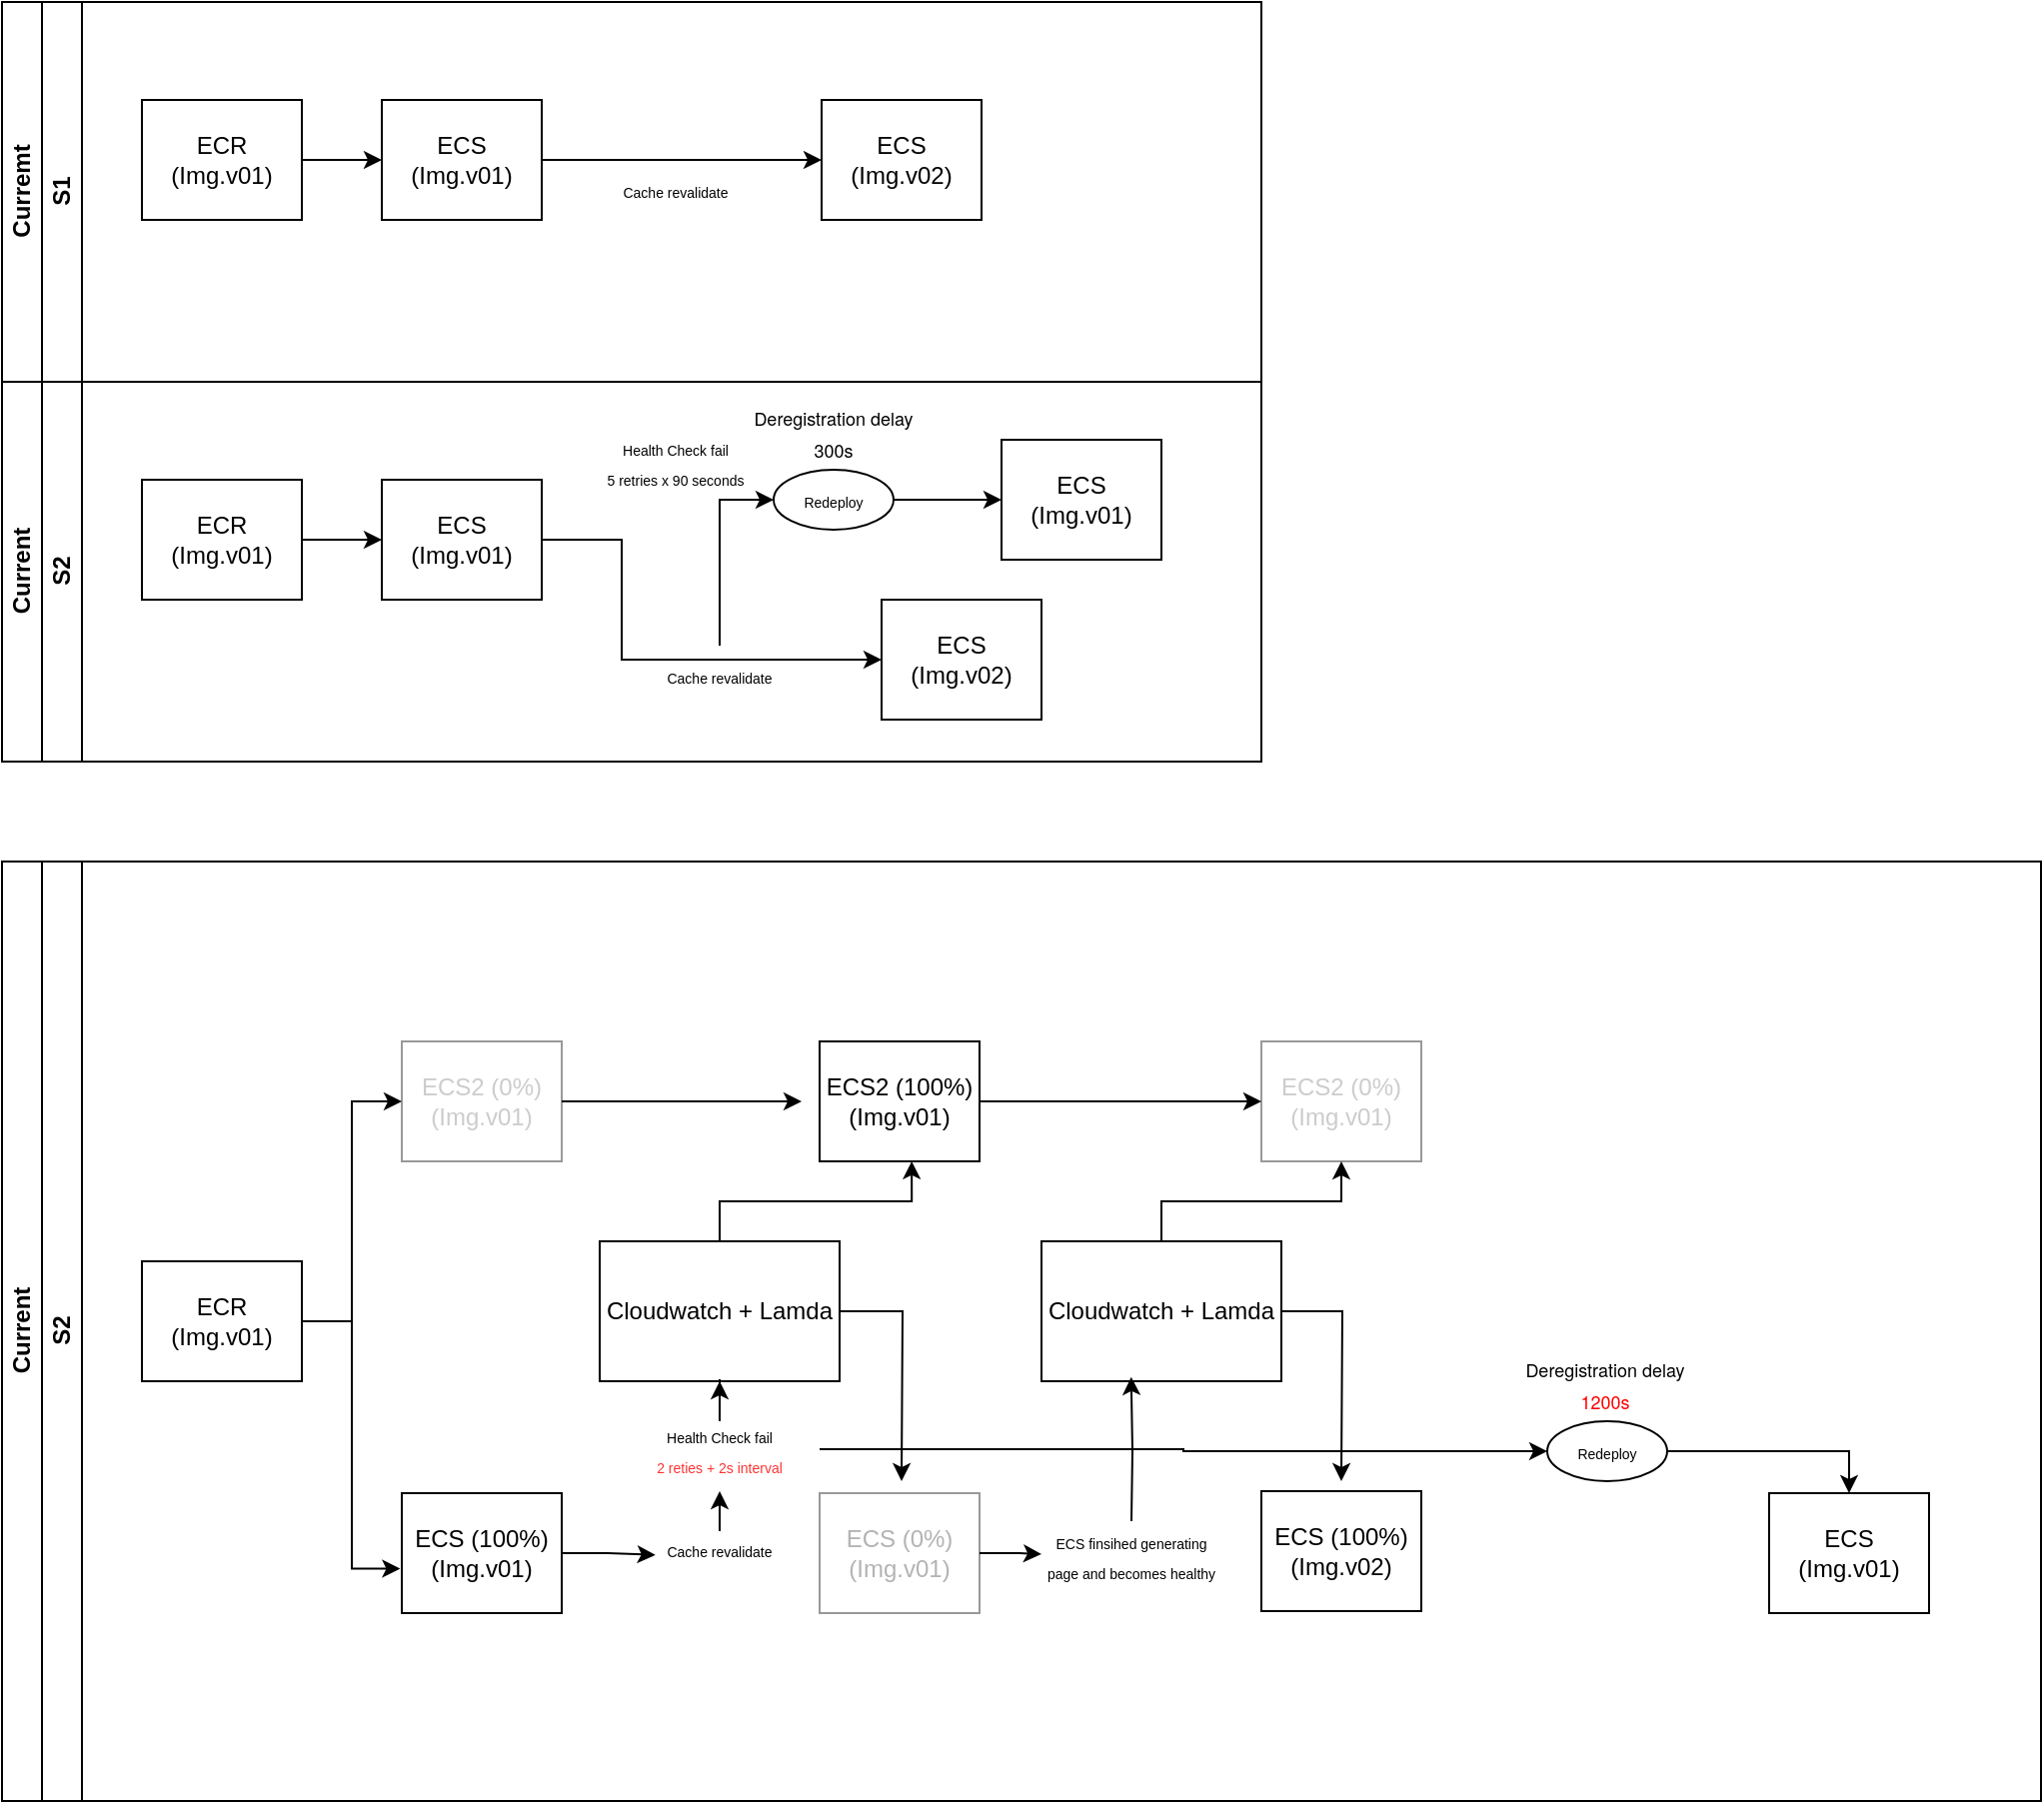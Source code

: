 <mxfile version="24.6.5" type="github">
  <diagram id="prtHgNgQTEPvFCAcTncT" name="Page-1">
    <mxGraphModel dx="1140" dy="1855" grid="1" gridSize="10" guides="1" tooltips="1" connect="1" arrows="1" fold="1" page="1" pageScale="1" pageWidth="827" pageHeight="1169" math="0" shadow="0">
      <root>
        <mxCell id="0" />
        <mxCell id="1" parent="0" />
        <mxCell id="dNxyNK7c78bLwvsdeMH5-19" value="Current" style="swimlane;html=1;childLayout=stackLayout;resizeParent=1;resizeParentMax=0;horizontal=0;startSize=20;horizontalStack=0;" parent="1" vertex="1">
          <mxGeometry x="110" y="120" width="630" height="190" as="geometry" />
        </mxCell>
        <mxCell id="dNxyNK7c78bLwvsdeMH5-20" value="S2" style="swimlane;html=1;startSize=20;horizontal=0;" parent="dNxyNK7c78bLwvsdeMH5-19" vertex="1">
          <mxGeometry x="20" width="610" height="190" as="geometry" />
        </mxCell>
        <mxCell id="dNxyNK7c78bLwvsdeMH5-33" value="" style="edgeStyle=orthogonalEdgeStyle;rounded=0;orthogonalLoop=1;jettySize=auto;html=1;endArrow=classic;endFill=1;entryX=0;entryY=0.5;entryDx=0;entryDy=0;" parent="dNxyNK7c78bLwvsdeMH5-20" source="dNxyNK7c78bLwvsdeMH5-30" target="lATs7HeU2N2NCyXd-QuW-41" edge="1">
          <mxGeometry relative="1" as="geometry">
            <mxPoint x="370" y="79" as="targetPoint" />
            <Array as="points">
              <mxPoint x="290" y="79" />
              <mxPoint x="290" y="139" />
            </Array>
          </mxGeometry>
        </mxCell>
        <mxCell id="dNxyNK7c78bLwvsdeMH5-30" value="ECS&lt;br&gt;(Img.v01)" style="rounded=0;whiteSpace=wrap;html=1;fontFamily=Helvetica;fontSize=12;fontColor=#000000;align=center;" parent="dNxyNK7c78bLwvsdeMH5-20" vertex="1">
          <mxGeometry x="170" y="49" width="80" height="60" as="geometry" />
        </mxCell>
        <mxCell id="lATs7HeU2N2NCyXd-QuW-11" value="" style="edgeStyle=orthogonalEdgeStyle;rounded=0;orthogonalLoop=1;jettySize=auto;html=1;" edge="1" parent="dNxyNK7c78bLwvsdeMH5-20" source="dNxyNK7c78bLwvsdeMH5-24" target="dNxyNK7c78bLwvsdeMH5-30">
          <mxGeometry relative="1" as="geometry" />
        </mxCell>
        <mxCell id="dNxyNK7c78bLwvsdeMH5-24" value="ECR&lt;br&gt;(Img.v01)" style="rounded=0;whiteSpace=wrap;html=1;fontFamily=Helvetica;fontSize=12;fontColor=#000000;align=center;" parent="dNxyNK7c78bLwvsdeMH5-20" vertex="1">
          <mxGeometry x="50" y="49" width="80" height="60" as="geometry" />
        </mxCell>
        <mxCell id="lATs7HeU2N2NCyXd-QuW-41" value="ECS&lt;br&gt;(Img.v02)" style="rounded=0;whiteSpace=wrap;html=1;fontFamily=Helvetica;fontSize=12;fontColor=#000000;align=center;" vertex="1" parent="dNxyNK7c78bLwvsdeMH5-20">
          <mxGeometry x="420" y="109" width="80" height="60" as="geometry" />
        </mxCell>
        <mxCell id="lATs7HeU2N2NCyXd-QuW-94" style="edgeStyle=orthogonalEdgeStyle;rounded=0;orthogonalLoop=1;jettySize=auto;html=1;entryX=0;entryY=0.5;entryDx=0;entryDy=0;" edge="1" parent="dNxyNK7c78bLwvsdeMH5-20" source="lATs7HeU2N2NCyXd-QuW-42" target="lATs7HeU2N2NCyXd-QuW-66">
          <mxGeometry relative="1" as="geometry" />
        </mxCell>
        <mxCell id="lATs7HeU2N2NCyXd-QuW-42" value="&lt;font style=&quot;font-size: 7px;&quot;&gt;Cache revalidate&lt;/font&gt;" style="text;html=1;align=center;verticalAlign=middle;whiteSpace=wrap;rounded=0;" vertex="1" parent="dNxyNK7c78bLwvsdeMH5-20">
          <mxGeometry x="306" y="132" width="66" height="30" as="geometry" />
        </mxCell>
        <mxCell id="lATs7HeU2N2NCyXd-QuW-51" value="ECS&lt;br&gt;(Img.v01)" style="rounded=0;whiteSpace=wrap;html=1;fontFamily=Helvetica;fontSize=12;fontColor=#000000;align=center;" vertex="1" parent="dNxyNK7c78bLwvsdeMH5-20">
          <mxGeometry x="480" y="29" width="80" height="60" as="geometry" />
        </mxCell>
        <mxCell id="lATs7HeU2N2NCyXd-QuW-53" value="&lt;font style=&quot;font-size: 7px;&quot;&gt;Health Check fail&lt;br&gt;5 retries x 90 seconds&lt;/font&gt;" style="text;html=1;align=center;verticalAlign=middle;whiteSpace=wrap;rounded=0;" vertex="1" parent="dNxyNK7c78bLwvsdeMH5-20">
          <mxGeometry x="267" y="25" width="100" height="30" as="geometry" />
        </mxCell>
        <mxCell id="lATs7HeU2N2NCyXd-QuW-68" style="edgeStyle=orthogonalEdgeStyle;rounded=0;orthogonalLoop=1;jettySize=auto;html=1;entryX=0;entryY=0.5;entryDx=0;entryDy=0;" edge="1" parent="dNxyNK7c78bLwvsdeMH5-20" source="lATs7HeU2N2NCyXd-QuW-66" target="lATs7HeU2N2NCyXd-QuW-51">
          <mxGeometry relative="1" as="geometry" />
        </mxCell>
        <mxCell id="lATs7HeU2N2NCyXd-QuW-66" value="&lt;p style=&quot;line-height: 0%;&quot;&gt;&lt;font style=&quot;font-size: 7px;&quot;&gt;Redeploy&lt;/font&gt;&lt;/p&gt;" style="ellipse;whiteSpace=wrap;html=1;" vertex="1" parent="dNxyNK7c78bLwvsdeMH5-20">
          <mxGeometry x="366" y="44" width="60" height="30" as="geometry" />
        </mxCell>
        <mxCell id="lATs7HeU2N2NCyXd-QuW-90" value="&lt;span style=&quot;font-family: &amp;quot;Amazon Ember&amp;quot;, &amp;quot;Helvetica Neue&amp;quot;, Roboto, Arial, sans-serif; text-align: start; background-color: rgb(255, 255, 255);&quot;&gt;&lt;font style=&quot;font-size: 9px;&quot;&gt;Deregistration delay&lt;br&gt;300s&lt;/font&gt;&lt;/span&gt;" style="text;html=1;align=center;verticalAlign=middle;whiteSpace=wrap;rounded=0;" vertex="1" parent="dNxyNK7c78bLwvsdeMH5-20">
          <mxGeometry x="346" y="10" width="100" height="30" as="geometry" />
        </mxCell>
        <mxCell id="lATs7HeU2N2NCyXd-QuW-54" value="Curremt" style="swimlane;html=1;childLayout=stackLayout;resizeParent=1;resizeParentMax=0;horizontal=0;startSize=20;horizontalStack=0;" vertex="1" parent="1">
          <mxGeometry x="110" y="-70" width="630" height="190" as="geometry" />
        </mxCell>
        <mxCell id="lATs7HeU2N2NCyXd-QuW-55" value="S1" style="swimlane;html=1;startSize=20;horizontal=0;" vertex="1" parent="lATs7HeU2N2NCyXd-QuW-54">
          <mxGeometry x="20" width="610" height="190" as="geometry" />
        </mxCell>
        <mxCell id="lATs7HeU2N2NCyXd-QuW-56" value="" style="edgeStyle=orthogonalEdgeStyle;rounded=0;orthogonalLoop=1;jettySize=auto;html=1;endArrow=classic;endFill=1;entryX=0;entryY=0.5;entryDx=0;entryDy=0;" edge="1" parent="lATs7HeU2N2NCyXd-QuW-55" source="lATs7HeU2N2NCyXd-QuW-58" target="lATs7HeU2N2NCyXd-QuW-61">
          <mxGeometry relative="1" as="geometry">
            <mxPoint x="370" y="79" as="targetPoint" />
            <Array as="points">
              <mxPoint x="390" y="79" />
            </Array>
          </mxGeometry>
        </mxCell>
        <mxCell id="lATs7HeU2N2NCyXd-QuW-58" value="ECS&lt;br&gt;(Img.v01)" style="rounded=0;whiteSpace=wrap;html=1;fontFamily=Helvetica;fontSize=12;fontColor=#000000;align=center;" vertex="1" parent="lATs7HeU2N2NCyXd-QuW-55">
          <mxGeometry x="170" y="49" width="80" height="60" as="geometry" />
        </mxCell>
        <mxCell id="lATs7HeU2N2NCyXd-QuW-59" value="" style="edgeStyle=orthogonalEdgeStyle;rounded=0;orthogonalLoop=1;jettySize=auto;html=1;" edge="1" parent="lATs7HeU2N2NCyXd-QuW-55" source="lATs7HeU2N2NCyXd-QuW-60" target="lATs7HeU2N2NCyXd-QuW-58">
          <mxGeometry relative="1" as="geometry" />
        </mxCell>
        <mxCell id="lATs7HeU2N2NCyXd-QuW-60" value="ECR&lt;br&gt;(Img.v01)" style="rounded=0;whiteSpace=wrap;html=1;fontFamily=Helvetica;fontSize=12;fontColor=#000000;align=center;" vertex="1" parent="lATs7HeU2N2NCyXd-QuW-55">
          <mxGeometry x="50" y="49" width="80" height="60" as="geometry" />
        </mxCell>
        <mxCell id="lATs7HeU2N2NCyXd-QuW-61" value="ECS&lt;br&gt;(Img.v02)" style="rounded=0;whiteSpace=wrap;html=1;fontFamily=Helvetica;fontSize=12;fontColor=#000000;align=center;" vertex="1" parent="lATs7HeU2N2NCyXd-QuW-55">
          <mxGeometry x="390" y="49" width="80" height="60" as="geometry" />
        </mxCell>
        <mxCell id="lATs7HeU2N2NCyXd-QuW-62" value="&lt;font style=&quot;font-size: 7px;&quot;&gt;Cache revalidate&lt;/font&gt;" style="text;html=1;align=center;verticalAlign=middle;whiteSpace=wrap;rounded=0;" vertex="1" parent="lATs7HeU2N2NCyXd-QuW-55">
          <mxGeometry x="284" y="79" width="66" height="30" as="geometry" />
        </mxCell>
        <mxCell id="lATs7HeU2N2NCyXd-QuW-69" value="Current" style="swimlane;html=1;childLayout=stackLayout;resizeParent=1;resizeParentMax=0;horizontal=0;startSize=20;horizontalStack=0;" vertex="1" parent="1">
          <mxGeometry x="110" y="360" width="1020" height="470" as="geometry" />
        </mxCell>
        <mxCell id="lATs7HeU2N2NCyXd-QuW-70" value="S2" style="swimlane;html=1;startSize=20;horizontal=0;" vertex="1" parent="lATs7HeU2N2NCyXd-QuW-69">
          <mxGeometry x="20" width="1000" height="470" as="geometry" />
        </mxCell>
        <mxCell id="lATs7HeU2N2NCyXd-QuW-108" style="edgeStyle=orthogonalEdgeStyle;rounded=0;orthogonalLoop=1;jettySize=auto;html=1;" edge="1" parent="lATs7HeU2N2NCyXd-QuW-70" source="lATs7HeU2N2NCyXd-QuW-73">
          <mxGeometry relative="1" as="geometry">
            <mxPoint x="380" y="120" as="targetPoint" />
          </mxGeometry>
        </mxCell>
        <mxCell id="lATs7HeU2N2NCyXd-QuW-73" value="&lt;font color=&quot;#cccccc&quot;&gt;ECS2 (0%)&lt;br&gt;(Img.v01)&lt;/font&gt;" style="rounded=0;whiteSpace=wrap;html=1;fontFamily=Helvetica;fontSize=12;fontColor=#000000;align=center;opacity=40;" vertex="1" parent="lATs7HeU2N2NCyXd-QuW-70">
          <mxGeometry x="180" y="90" width="80" height="60" as="geometry" />
        </mxCell>
        <mxCell id="lATs7HeU2N2NCyXd-QuW-104" style="edgeStyle=orthogonalEdgeStyle;rounded=0;orthogonalLoop=1;jettySize=auto;html=1;entryX=0;entryY=0.5;entryDx=0;entryDy=0;" edge="1" parent="lATs7HeU2N2NCyXd-QuW-70" source="lATs7HeU2N2NCyXd-QuW-75" target="lATs7HeU2N2NCyXd-QuW-73">
          <mxGeometry relative="1" as="geometry" />
        </mxCell>
        <mxCell id="lATs7HeU2N2NCyXd-QuW-75" value="ECR&lt;br&gt;(Img.v01)" style="rounded=0;whiteSpace=wrap;html=1;fontFamily=Helvetica;fontSize=12;fontColor=#000000;align=center;" vertex="1" parent="lATs7HeU2N2NCyXd-QuW-70">
          <mxGeometry x="50" y="200" width="80" height="60" as="geometry" />
        </mxCell>
        <mxCell id="lATs7HeU2N2NCyXd-QuW-76" value="ECS (100%)&lt;br&gt;(Img.v02)" style="rounded=0;whiteSpace=wrap;html=1;fontFamily=Helvetica;fontSize=12;fontColor=#000000;align=center;" vertex="1" parent="lATs7HeU2N2NCyXd-QuW-70">
          <mxGeometry x="610" y="315" width="80" height="60" as="geometry" />
        </mxCell>
        <mxCell id="lATs7HeU2N2NCyXd-QuW-118" style="edgeStyle=orthogonalEdgeStyle;rounded=0;orthogonalLoop=1;jettySize=auto;html=1;" edge="1" parent="lATs7HeU2N2NCyXd-QuW-70">
          <mxGeometry relative="1" as="geometry">
            <mxPoint x="339" y="335" as="sourcePoint" />
            <mxPoint x="339" y="315" as="targetPoint" />
          </mxGeometry>
        </mxCell>
        <mxCell id="lATs7HeU2N2NCyXd-QuW-77" value="&lt;font style=&quot;font-size: 7px;&quot;&gt;Cache revalidate&lt;/font&gt;" style="text;html=1;align=center;verticalAlign=middle;whiteSpace=wrap;rounded=0;" vertex="1" parent="lATs7HeU2N2NCyXd-QuW-70">
          <mxGeometry x="306" y="329" width="66" height="30" as="geometry" />
        </mxCell>
        <mxCell id="lATs7HeU2N2NCyXd-QuW-78" value="ECS&lt;br&gt;(Img.v01)" style="rounded=0;whiteSpace=wrap;html=1;fontFamily=Helvetica;fontSize=12;fontColor=#000000;align=center;" vertex="1" parent="lATs7HeU2N2NCyXd-QuW-70">
          <mxGeometry x="864" y="316" width="80" height="60" as="geometry" />
        </mxCell>
        <mxCell id="lATs7HeU2N2NCyXd-QuW-127" style="edgeStyle=orthogonalEdgeStyle;rounded=0;orthogonalLoop=1;jettySize=auto;html=1;entryX=0;entryY=0.5;entryDx=0;entryDy=0;" edge="1" parent="lATs7HeU2N2NCyXd-QuW-70" source="lATs7HeU2N2NCyXd-QuW-79" target="lATs7HeU2N2NCyXd-QuW-81">
          <mxGeometry relative="1" as="geometry" />
        </mxCell>
        <mxCell id="lATs7HeU2N2NCyXd-QuW-79" value="&lt;font style=&quot;font-size: 7px;&quot;&gt;Health Check fail&lt;br&gt;&lt;font color=&quot;#ff3333&quot;&gt;2 reties + 2s interval&lt;/font&gt;&lt;/font&gt;" style="text;html=1;align=center;verticalAlign=middle;whiteSpace=wrap;rounded=0;" vertex="1" parent="lATs7HeU2N2NCyXd-QuW-70">
          <mxGeometry x="289" y="279" width="100" height="30" as="geometry" />
        </mxCell>
        <mxCell id="lATs7HeU2N2NCyXd-QuW-129" style="edgeStyle=orthogonalEdgeStyle;rounded=0;orthogonalLoop=1;jettySize=auto;html=1;entryX=0.5;entryY=0;entryDx=0;entryDy=0;" edge="1" parent="lATs7HeU2N2NCyXd-QuW-70" source="lATs7HeU2N2NCyXd-QuW-81" target="lATs7HeU2N2NCyXd-QuW-78">
          <mxGeometry relative="1" as="geometry" />
        </mxCell>
        <mxCell id="lATs7HeU2N2NCyXd-QuW-81" value="&lt;p style=&quot;line-height: 0%;&quot;&gt;&lt;font style=&quot;font-size: 7px;&quot;&gt;Redeploy&lt;/font&gt;&lt;/p&gt;" style="ellipse;whiteSpace=wrap;html=1;" vertex="1" parent="lATs7HeU2N2NCyXd-QuW-70">
          <mxGeometry x="753" y="280" width="60" height="30" as="geometry" />
        </mxCell>
        <mxCell id="lATs7HeU2N2NCyXd-QuW-91" value="&lt;span style=&quot;font-family: &amp;quot;Amazon Ember&amp;quot;, &amp;quot;Helvetica Neue&amp;quot;, Roboto, Arial, sans-serif; text-align: start; background-color: rgb(255, 255, 255);&quot;&gt;&lt;font style=&quot;font-size: 9px;&quot;&gt;Deregistration delay&lt;br&gt;&lt;font color=&quot;#ff0000&quot;&gt;1200s&lt;/font&gt;&lt;/font&gt;&lt;/span&gt;" style="text;html=1;align=center;verticalAlign=middle;whiteSpace=wrap;rounded=0;" vertex="1" parent="lATs7HeU2N2NCyXd-QuW-70">
          <mxGeometry x="732" y="246" width="100" height="30" as="geometry" />
        </mxCell>
        <mxCell id="lATs7HeU2N2NCyXd-QuW-110" style="edgeStyle=orthogonalEdgeStyle;rounded=0;orthogonalLoop=1;jettySize=auto;html=1;entryX=0;entryY=0.5;entryDx=0;entryDy=0;" edge="1" parent="lATs7HeU2N2NCyXd-QuW-70" source="lATs7HeU2N2NCyXd-QuW-101" target="lATs7HeU2N2NCyXd-QuW-109">
          <mxGeometry relative="1" as="geometry" />
        </mxCell>
        <mxCell id="lATs7HeU2N2NCyXd-QuW-101" value="ECS2 (100%)&lt;br&gt;(Img.v01)" style="rounded=0;whiteSpace=wrap;html=1;fontFamily=Helvetica;fontSize=12;fontColor=#000000;align=center;" vertex="1" parent="lATs7HeU2N2NCyXd-QuW-70">
          <mxGeometry x="389" y="90" width="80" height="60" as="geometry" />
        </mxCell>
        <mxCell id="lATs7HeU2N2NCyXd-QuW-109" value="&lt;font color=&quot;#cccccc&quot;&gt;ECS2 (0%)&lt;br&gt;(Img.v01)&lt;/font&gt;" style="rounded=0;whiteSpace=wrap;html=1;fontFamily=Helvetica;fontSize=12;fontColor=#000000;align=center;opacity=40;" vertex="1" parent="lATs7HeU2N2NCyXd-QuW-70">
          <mxGeometry x="610" y="90" width="80" height="60" as="geometry" />
        </mxCell>
        <mxCell id="lATs7HeU2N2NCyXd-QuW-115" style="edgeStyle=orthogonalEdgeStyle;rounded=0;orthogonalLoop=1;jettySize=auto;html=1;entryX=0.5;entryY=1;entryDx=0;entryDy=0;" edge="1" parent="lATs7HeU2N2NCyXd-QuW-70" source="lATs7HeU2N2NCyXd-QuW-113" target="lATs7HeU2N2NCyXd-QuW-109">
          <mxGeometry relative="1" as="geometry" />
        </mxCell>
        <mxCell id="lATs7HeU2N2NCyXd-QuW-125" style="edgeStyle=orthogonalEdgeStyle;rounded=0;orthogonalLoop=1;jettySize=auto;html=1;" edge="1" parent="lATs7HeU2N2NCyXd-QuW-70" source="lATs7HeU2N2NCyXd-QuW-113">
          <mxGeometry relative="1" as="geometry">
            <mxPoint x="650" y="310" as="targetPoint" />
          </mxGeometry>
        </mxCell>
        <mxCell id="lATs7HeU2N2NCyXd-QuW-113" value="Cloudwatch + Lamda" style="rounded=0;whiteSpace=wrap;html=1;" vertex="1" parent="lATs7HeU2N2NCyXd-QuW-70">
          <mxGeometry x="500" y="190" width="120" height="70" as="geometry" />
        </mxCell>
        <mxCell id="lATs7HeU2N2NCyXd-QuW-123" style="edgeStyle=orthogonalEdgeStyle;rounded=0;orthogonalLoop=1;jettySize=auto;html=1;entryX=0;entryY=0.5;entryDx=0;entryDy=0;" edge="1" parent="lATs7HeU2N2NCyXd-QuW-70" source="lATs7HeU2N2NCyXd-QuW-119" target="lATs7HeU2N2NCyXd-QuW-122">
          <mxGeometry relative="1" as="geometry" />
        </mxCell>
        <mxCell id="lATs7HeU2N2NCyXd-QuW-119" value="&lt;font color=&quot;#b3b3b3&quot;&gt;ECS (0%)&lt;br&gt;(Img.v01)&lt;/font&gt;" style="rounded=0;whiteSpace=wrap;html=1;fontFamily=Helvetica;fontSize=12;fontColor=#000000;align=center;opacity=40;" vertex="1" parent="lATs7HeU2N2NCyXd-QuW-70">
          <mxGeometry x="389" y="316" width="80" height="60" as="geometry" />
        </mxCell>
        <mxCell id="lATs7HeU2N2NCyXd-QuW-122" value="&lt;font style=&quot;font-size: 7px;&quot;&gt;ECS finsihed generating page and becomes healthy&lt;/font&gt;" style="text;html=1;align=center;verticalAlign=middle;whiteSpace=wrap;rounded=0;" vertex="1" parent="lATs7HeU2N2NCyXd-QuW-70">
          <mxGeometry x="500" y="331" width="90" height="31" as="geometry" />
        </mxCell>
        <mxCell id="lATs7HeU2N2NCyXd-QuW-126" style="edgeStyle=orthogonalEdgeStyle;rounded=0;orthogonalLoop=1;jettySize=auto;html=1;entryX=0.374;entryY=0.97;entryDx=0;entryDy=0;entryPerimeter=0;" edge="1" parent="lATs7HeU2N2NCyXd-QuW-70" target="lATs7HeU2N2NCyXd-QuW-113">
          <mxGeometry relative="1" as="geometry">
            <mxPoint x="545" y="330" as="sourcePoint" />
          </mxGeometry>
        </mxCell>
        <mxCell id="lATs7HeU2N2NCyXd-QuW-120" style="edgeStyle=orthogonalEdgeStyle;rounded=0;orthogonalLoop=1;jettySize=auto;html=1;" edge="1" parent="1" source="lATs7HeU2N2NCyXd-QuW-98">
          <mxGeometry relative="1" as="geometry">
            <mxPoint x="560" y="670" as="targetPoint" />
          </mxGeometry>
        </mxCell>
        <mxCell id="lATs7HeU2N2NCyXd-QuW-98" value="Cloudwatch + Lamda" style="rounded=0;whiteSpace=wrap;html=1;" vertex="1" parent="1">
          <mxGeometry x="409" y="550" width="120" height="70" as="geometry" />
        </mxCell>
        <mxCell id="lATs7HeU2N2NCyXd-QuW-97" style="edgeStyle=orthogonalEdgeStyle;rounded=0;orthogonalLoop=1;jettySize=auto;html=1;" edge="1" parent="1" source="lATs7HeU2N2NCyXd-QuW-79" target="lATs7HeU2N2NCyXd-QuW-98">
          <mxGeometry relative="1" as="geometry">
            <mxPoint x="469" y="590" as="targetPoint" />
          </mxGeometry>
        </mxCell>
        <mxCell id="lATs7HeU2N2NCyXd-QuW-103" style="edgeStyle=orthogonalEdgeStyle;rounded=0;orthogonalLoop=1;jettySize=auto;html=1;entryX=0.576;entryY=0.999;entryDx=0;entryDy=0;entryPerimeter=0;" edge="1" parent="1" source="lATs7HeU2N2NCyXd-QuW-98" target="lATs7HeU2N2NCyXd-QuW-101">
          <mxGeometry relative="1" as="geometry" />
        </mxCell>
        <mxCell id="lATs7HeU2N2NCyXd-QuW-105" value="ECS (100%)&lt;br&gt;(Img.v01)" style="rounded=0;whiteSpace=wrap;html=1;fontFamily=Helvetica;fontSize=12;fontColor=#000000;align=center;" vertex="1" parent="1">
          <mxGeometry x="310" y="676" width="80" height="60" as="geometry" />
        </mxCell>
        <mxCell id="lATs7HeU2N2NCyXd-QuW-106" style="edgeStyle=orthogonalEdgeStyle;rounded=0;orthogonalLoop=1;jettySize=auto;html=1;entryX=-0.01;entryY=0.63;entryDx=0;entryDy=0;entryPerimeter=0;" edge="1" parent="1" source="lATs7HeU2N2NCyXd-QuW-75" target="lATs7HeU2N2NCyXd-QuW-105">
          <mxGeometry relative="1" as="geometry" />
        </mxCell>
        <mxCell id="lATs7HeU2N2NCyXd-QuW-117" style="edgeStyle=orthogonalEdgeStyle;rounded=0;orthogonalLoop=1;jettySize=auto;html=1;entryX=0.013;entryY=0.597;entryDx=0;entryDy=0;entryPerimeter=0;" edge="1" parent="1" source="lATs7HeU2N2NCyXd-QuW-105" target="lATs7HeU2N2NCyXd-QuW-77">
          <mxGeometry relative="1" as="geometry" />
        </mxCell>
      </root>
    </mxGraphModel>
  </diagram>
</mxfile>
